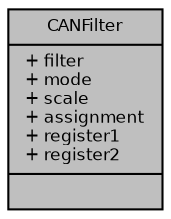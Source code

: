 digraph "CANFilter"
{
  bgcolor="transparent";
  edge [fontname="Helvetica",fontsize="8",labelfontname="Helvetica",labelfontsize="8"];
  node [fontname="Helvetica",fontsize="8",shape=record];
  Node1 [label="{CANFilter\n|+ filter\l+ mode\l+ scale\l+ assignment\l+ register1\l+ register2\l|}",height=0.2,width=0.4,color="black", fillcolor="grey75", style="filled", fontcolor="black"];
}
